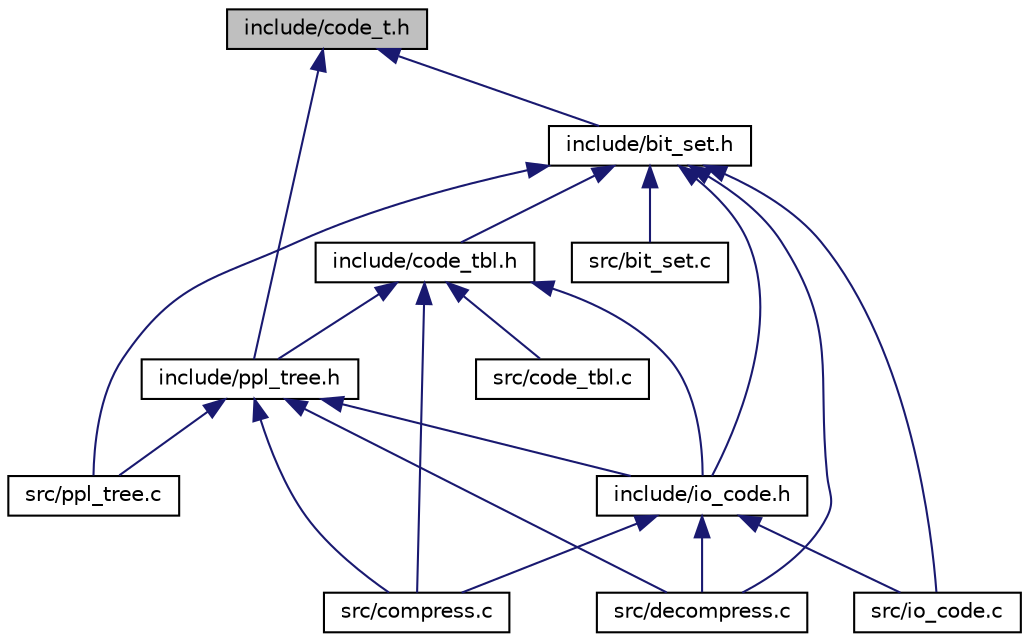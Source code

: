 digraph "include/code_t.h"
{
  edge [fontname="Helvetica",fontsize="10",labelfontname="Helvetica",labelfontsize="10"];
  node [fontname="Helvetica",fontsize="10",shape=record];
  Node1 [label="include/code_t.h",height=0.2,width=0.4,color="black", fillcolor="grey75", style="filled" fontcolor="black"];
  Node1 -> Node2 [dir="back",color="midnightblue",fontsize="10",style="solid",fontname="Helvetica"];
  Node2 [label="include/bit_set.h",height=0.2,width=0.4,color="black", fillcolor="white", style="filled",URL="$bit__set_8h.html",tooltip="Provides functions for working with arrays of bits. "];
  Node2 -> Node3 [dir="back",color="midnightblue",fontsize="10",style="solid",fontname="Helvetica"];
  Node3 [label="src/bit_set.c",height=0.2,width=0.4,color="black", fillcolor="white", style="filled",URL="$bit__set_8c_source.html"];
  Node2 -> Node4 [dir="back",color="midnightblue",fontsize="10",style="solid",fontname="Helvetica"];
  Node4 [label="include/code_tbl.h",height=0.2,width=0.4,color="black", fillcolor="white", style="filled",URL="$code__tbl_8h.html",tooltip="Provides huffman code structure definition and some functions to work with it. "];
  Node4 -> Node5 [dir="back",color="midnightblue",fontsize="10",style="solid",fontname="Helvetica"];
  Node5 [label="src/code_tbl.c",height=0.2,width=0.4,color="black", fillcolor="white", style="filled",URL="$code__tbl_8c_source.html"];
  Node4 -> Node6 [dir="back",color="midnightblue",fontsize="10",style="solid",fontname="Helvetica"];
  Node6 [label="include/ppl_tree.h",height=0.2,width=0.4,color="black", fillcolor="white", style="filled",URL="$ppl__tree_8h.html",tooltip="Provides functions to work with huffman tree. "];
  Node6 -> Node7 [dir="back",color="midnightblue",fontsize="10",style="solid",fontname="Helvetica"];
  Node7 [label="src/compress.c",height=0.2,width=0.4,color="black", fillcolor="white", style="filled",URL="$compress_8c.html",tooltip="Provides compress functionality. "];
  Node6 -> Node8 [dir="back",color="midnightblue",fontsize="10",style="solid",fontname="Helvetica"];
  Node8 [label="include/io_code.h",height=0.2,width=0.4,color="black", fillcolor="white", style="filled",URL="$io__code_8h.html",tooltip="Determine output buffer size and provides functions to work with it. "];
  Node8 -> Node7 [dir="back",color="midnightblue",fontsize="10",style="solid",fontname="Helvetica"];
  Node8 -> Node9 [dir="back",color="midnightblue",fontsize="10",style="solid",fontname="Helvetica"];
  Node9 [label="src/decompress.c",height=0.2,width=0.4,color="black", fillcolor="white", style="filled",URL="$decompress_8c_source.html"];
  Node8 -> Node10 [dir="back",color="midnightblue",fontsize="10",style="solid",fontname="Helvetica"];
  Node10 [label="src/io_code.c",height=0.2,width=0.4,color="black", fillcolor="white", style="filled",URL="$io__code_8c_source.html"];
  Node6 -> Node9 [dir="back",color="midnightblue",fontsize="10",style="solid",fontname="Helvetica"];
  Node6 -> Node11 [dir="back",color="midnightblue",fontsize="10",style="solid",fontname="Helvetica"];
  Node11 [label="src/ppl_tree.c",height=0.2,width=0.4,color="black", fillcolor="white", style="filled",URL="$ppl__tree_8c_source.html"];
  Node4 -> Node7 [dir="back",color="midnightblue",fontsize="10",style="solid",fontname="Helvetica"];
  Node4 -> Node8 [dir="back",color="midnightblue",fontsize="10",style="solid",fontname="Helvetica"];
  Node2 -> Node8 [dir="back",color="midnightblue",fontsize="10",style="solid",fontname="Helvetica"];
  Node2 -> Node9 [dir="back",color="midnightblue",fontsize="10",style="solid",fontname="Helvetica"];
  Node2 -> Node10 [dir="back",color="midnightblue",fontsize="10",style="solid",fontname="Helvetica"];
  Node2 -> Node11 [dir="back",color="midnightblue",fontsize="10",style="solid",fontname="Helvetica"];
  Node1 -> Node6 [dir="back",color="midnightblue",fontsize="10",style="solid",fontname="Helvetica"];
}
